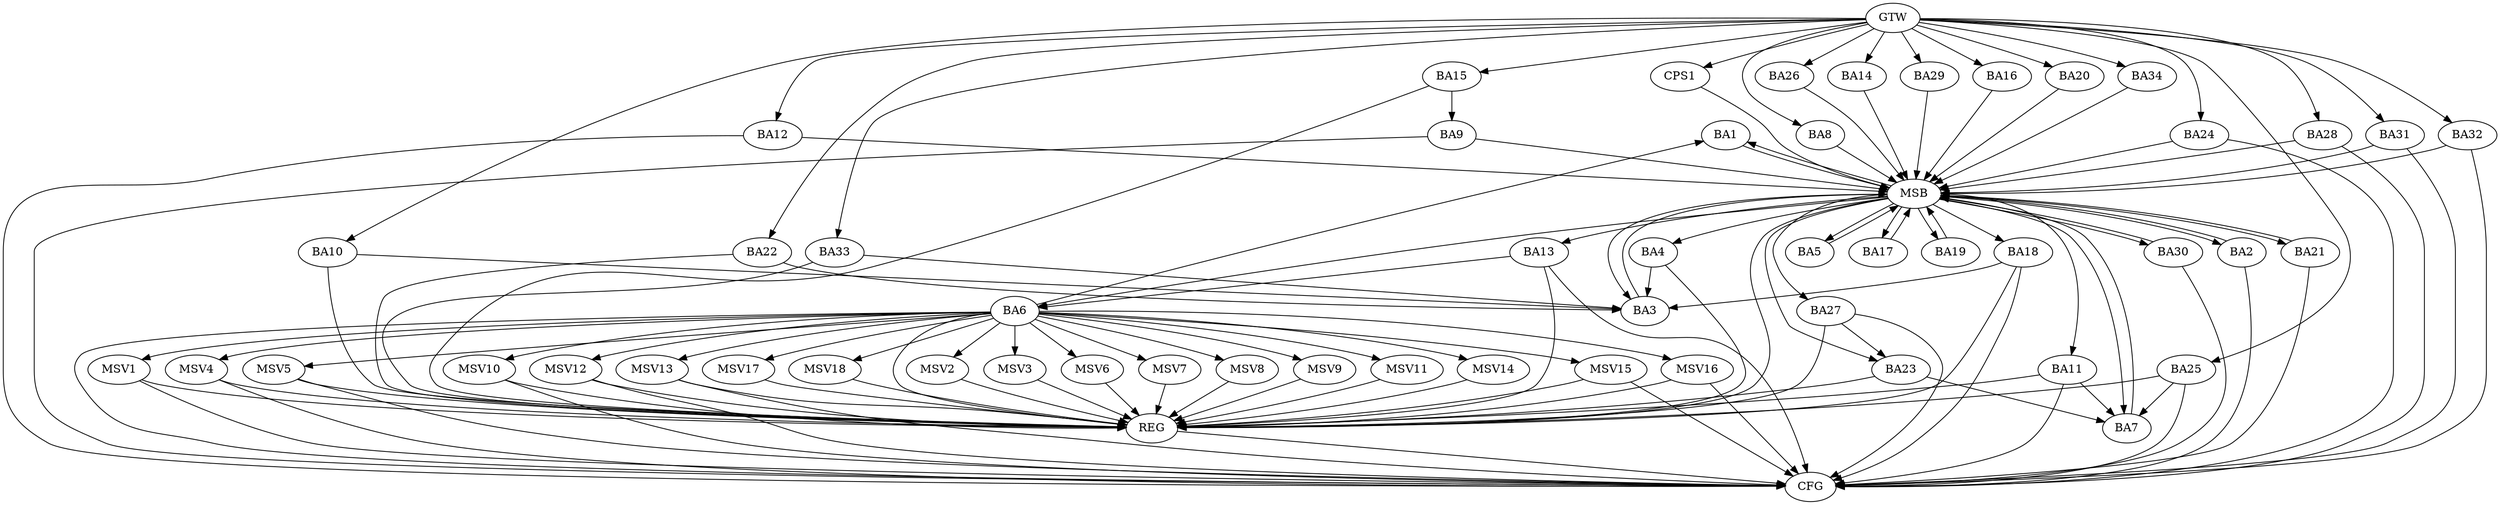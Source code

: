 strict digraph G {
  BA1 [ label="BA1" ];
  BA2 [ label="BA2" ];
  BA3 [ label="BA3" ];
  BA4 [ label="BA4" ];
  BA5 [ label="BA5" ];
  BA6 [ label="BA6" ];
  BA7 [ label="BA7" ];
  BA8 [ label="BA8" ];
  BA9 [ label="BA9" ];
  BA10 [ label="BA10" ];
  BA11 [ label="BA11" ];
  BA12 [ label="BA12" ];
  BA13 [ label="BA13" ];
  BA14 [ label="BA14" ];
  BA15 [ label="BA15" ];
  BA16 [ label="BA16" ];
  BA17 [ label="BA17" ];
  BA18 [ label="BA18" ];
  BA19 [ label="BA19" ];
  BA20 [ label="BA20" ];
  BA21 [ label="BA21" ];
  BA22 [ label="BA22" ];
  BA23 [ label="BA23" ];
  BA24 [ label="BA24" ];
  BA25 [ label="BA25" ];
  BA26 [ label="BA26" ];
  BA27 [ label="BA27" ];
  BA28 [ label="BA28" ];
  BA29 [ label="BA29" ];
  BA30 [ label="BA30" ];
  BA31 [ label="BA31" ];
  BA32 [ label="BA32" ];
  BA33 [ label="BA33" ];
  BA34 [ label="BA34" ];
  CPS1 [ label="CPS1" ];
  GTW [ label="GTW" ];
  REG [ label="REG" ];
  MSB [ label="MSB" ];
  CFG [ label="CFG" ];
  MSV1 [ label="MSV1" ];
  MSV2 [ label="MSV2" ];
  MSV3 [ label="MSV3" ];
  MSV4 [ label="MSV4" ];
  MSV5 [ label="MSV5" ];
  MSV6 [ label="MSV6" ];
  MSV7 [ label="MSV7" ];
  MSV8 [ label="MSV8" ];
  MSV9 [ label="MSV9" ];
  MSV10 [ label="MSV10" ];
  MSV11 [ label="MSV11" ];
  MSV12 [ label="MSV12" ];
  MSV13 [ label="MSV13" ];
  MSV14 [ label="MSV14" ];
  MSV15 [ label="MSV15" ];
  MSV16 [ label="MSV16" ];
  MSV17 [ label="MSV17" ];
  MSV18 [ label="MSV18" ];
  BA4 -> BA3;
  BA6 -> BA1;
  BA10 -> BA3;
  BA11 -> BA7;
  BA13 -> BA6;
  BA15 -> BA9;
  BA18 -> BA3;
  BA22 -> BA3;
  BA23 -> BA7;
  BA25 -> BA7;
  BA27 -> BA23;
  BA33 -> BA3;
  GTW -> BA8;
  GTW -> BA10;
  GTW -> BA12;
  GTW -> BA14;
  GTW -> BA15;
  GTW -> BA16;
  GTW -> BA20;
  GTW -> BA22;
  GTW -> BA24;
  GTW -> BA25;
  GTW -> BA26;
  GTW -> BA28;
  GTW -> BA29;
  GTW -> BA31;
  GTW -> BA32;
  GTW -> BA33;
  GTW -> BA34;
  GTW -> CPS1;
  BA4 -> REG;
  BA6 -> REG;
  BA10 -> REG;
  BA11 -> REG;
  BA13 -> REG;
  BA15 -> REG;
  BA18 -> REG;
  BA22 -> REG;
  BA23 -> REG;
  BA25 -> REG;
  BA27 -> REG;
  BA33 -> REG;
  BA1 -> MSB;
  MSB -> BA2;
  MSB -> REG;
  BA2 -> MSB;
  MSB -> BA1;
  BA3 -> MSB;
  BA5 -> MSB;
  MSB -> BA3;
  BA7 -> MSB;
  BA8 -> MSB;
  MSB -> BA7;
  BA9 -> MSB;
  BA12 -> MSB;
  MSB -> BA6;
  BA14 -> MSB;
  MSB -> BA11;
  BA16 -> MSB;
  MSB -> BA5;
  BA17 -> MSB;
  BA19 -> MSB;
  BA20 -> MSB;
  MSB -> BA18;
  BA21 -> MSB;
  MSB -> BA17;
  BA24 -> MSB;
  BA26 -> MSB;
  BA28 -> MSB;
  MSB -> BA19;
  BA29 -> MSB;
  BA30 -> MSB;
  BA31 -> MSB;
  MSB -> BA23;
  BA32 -> MSB;
  BA34 -> MSB;
  CPS1 -> MSB;
  MSB -> BA30;
  MSB -> BA13;
  MSB -> BA27;
  MSB -> BA4;
  MSB -> BA21;
  BA24 -> CFG;
  BA32 -> CFG;
  BA2 -> CFG;
  BA21 -> CFG;
  BA28 -> CFG;
  BA30 -> CFG;
  BA25 -> CFG;
  BA13 -> CFG;
  BA12 -> CFG;
  BA31 -> CFG;
  BA11 -> CFG;
  BA6 -> CFG;
  BA9 -> CFG;
  BA27 -> CFG;
  BA18 -> CFG;
  REG -> CFG;
  BA6 -> MSV1;
  BA6 -> MSV2;
  MSV1 -> REG;
  MSV1 -> CFG;
  MSV2 -> REG;
  BA6 -> MSV3;
  BA6 -> MSV4;
  MSV3 -> REG;
  MSV4 -> REG;
  MSV4 -> CFG;
  BA6 -> MSV5;
  BA6 -> MSV6;
  BA6 -> MSV7;
  BA6 -> MSV8;
  MSV5 -> REG;
  MSV5 -> CFG;
  MSV6 -> REG;
  MSV7 -> REG;
  MSV8 -> REG;
  BA6 -> MSV9;
  MSV9 -> REG;
  BA6 -> MSV10;
  BA6 -> MSV11;
  MSV10 -> REG;
  MSV10 -> CFG;
  MSV11 -> REG;
  BA6 -> MSV12;
  BA6 -> MSV13;
  BA6 -> MSV14;
  MSV12 -> REG;
  MSV12 -> CFG;
  MSV13 -> REG;
  MSV13 -> CFG;
  MSV14 -> REG;
  BA6 -> MSV15;
  MSV15 -> REG;
  MSV15 -> CFG;
  BA6 -> MSV16;
  MSV16 -> REG;
  MSV16 -> CFG;
  BA6 -> MSV17;
  MSV17 -> REG;
  BA6 -> MSV18;
  MSV18 -> REG;
}

